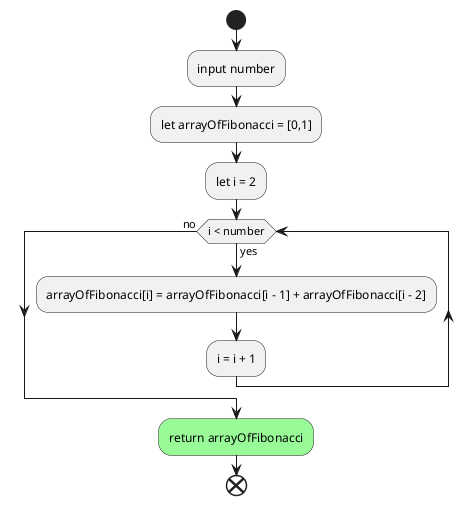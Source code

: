 @startuml
start
    :input number;
    :let arrayOfFibonacci = [0,1];
    :let i = 2;
    while (i < number) is (yes)
        :arrayOfFibonacci[i] = arrayOfFibonacci[i - 1] + arrayOfFibonacci[i - 2];
        :i = i + 1;
    endwhile (no)
    #PaleGreen:return arrayOfFibonacci;
end
@enduml